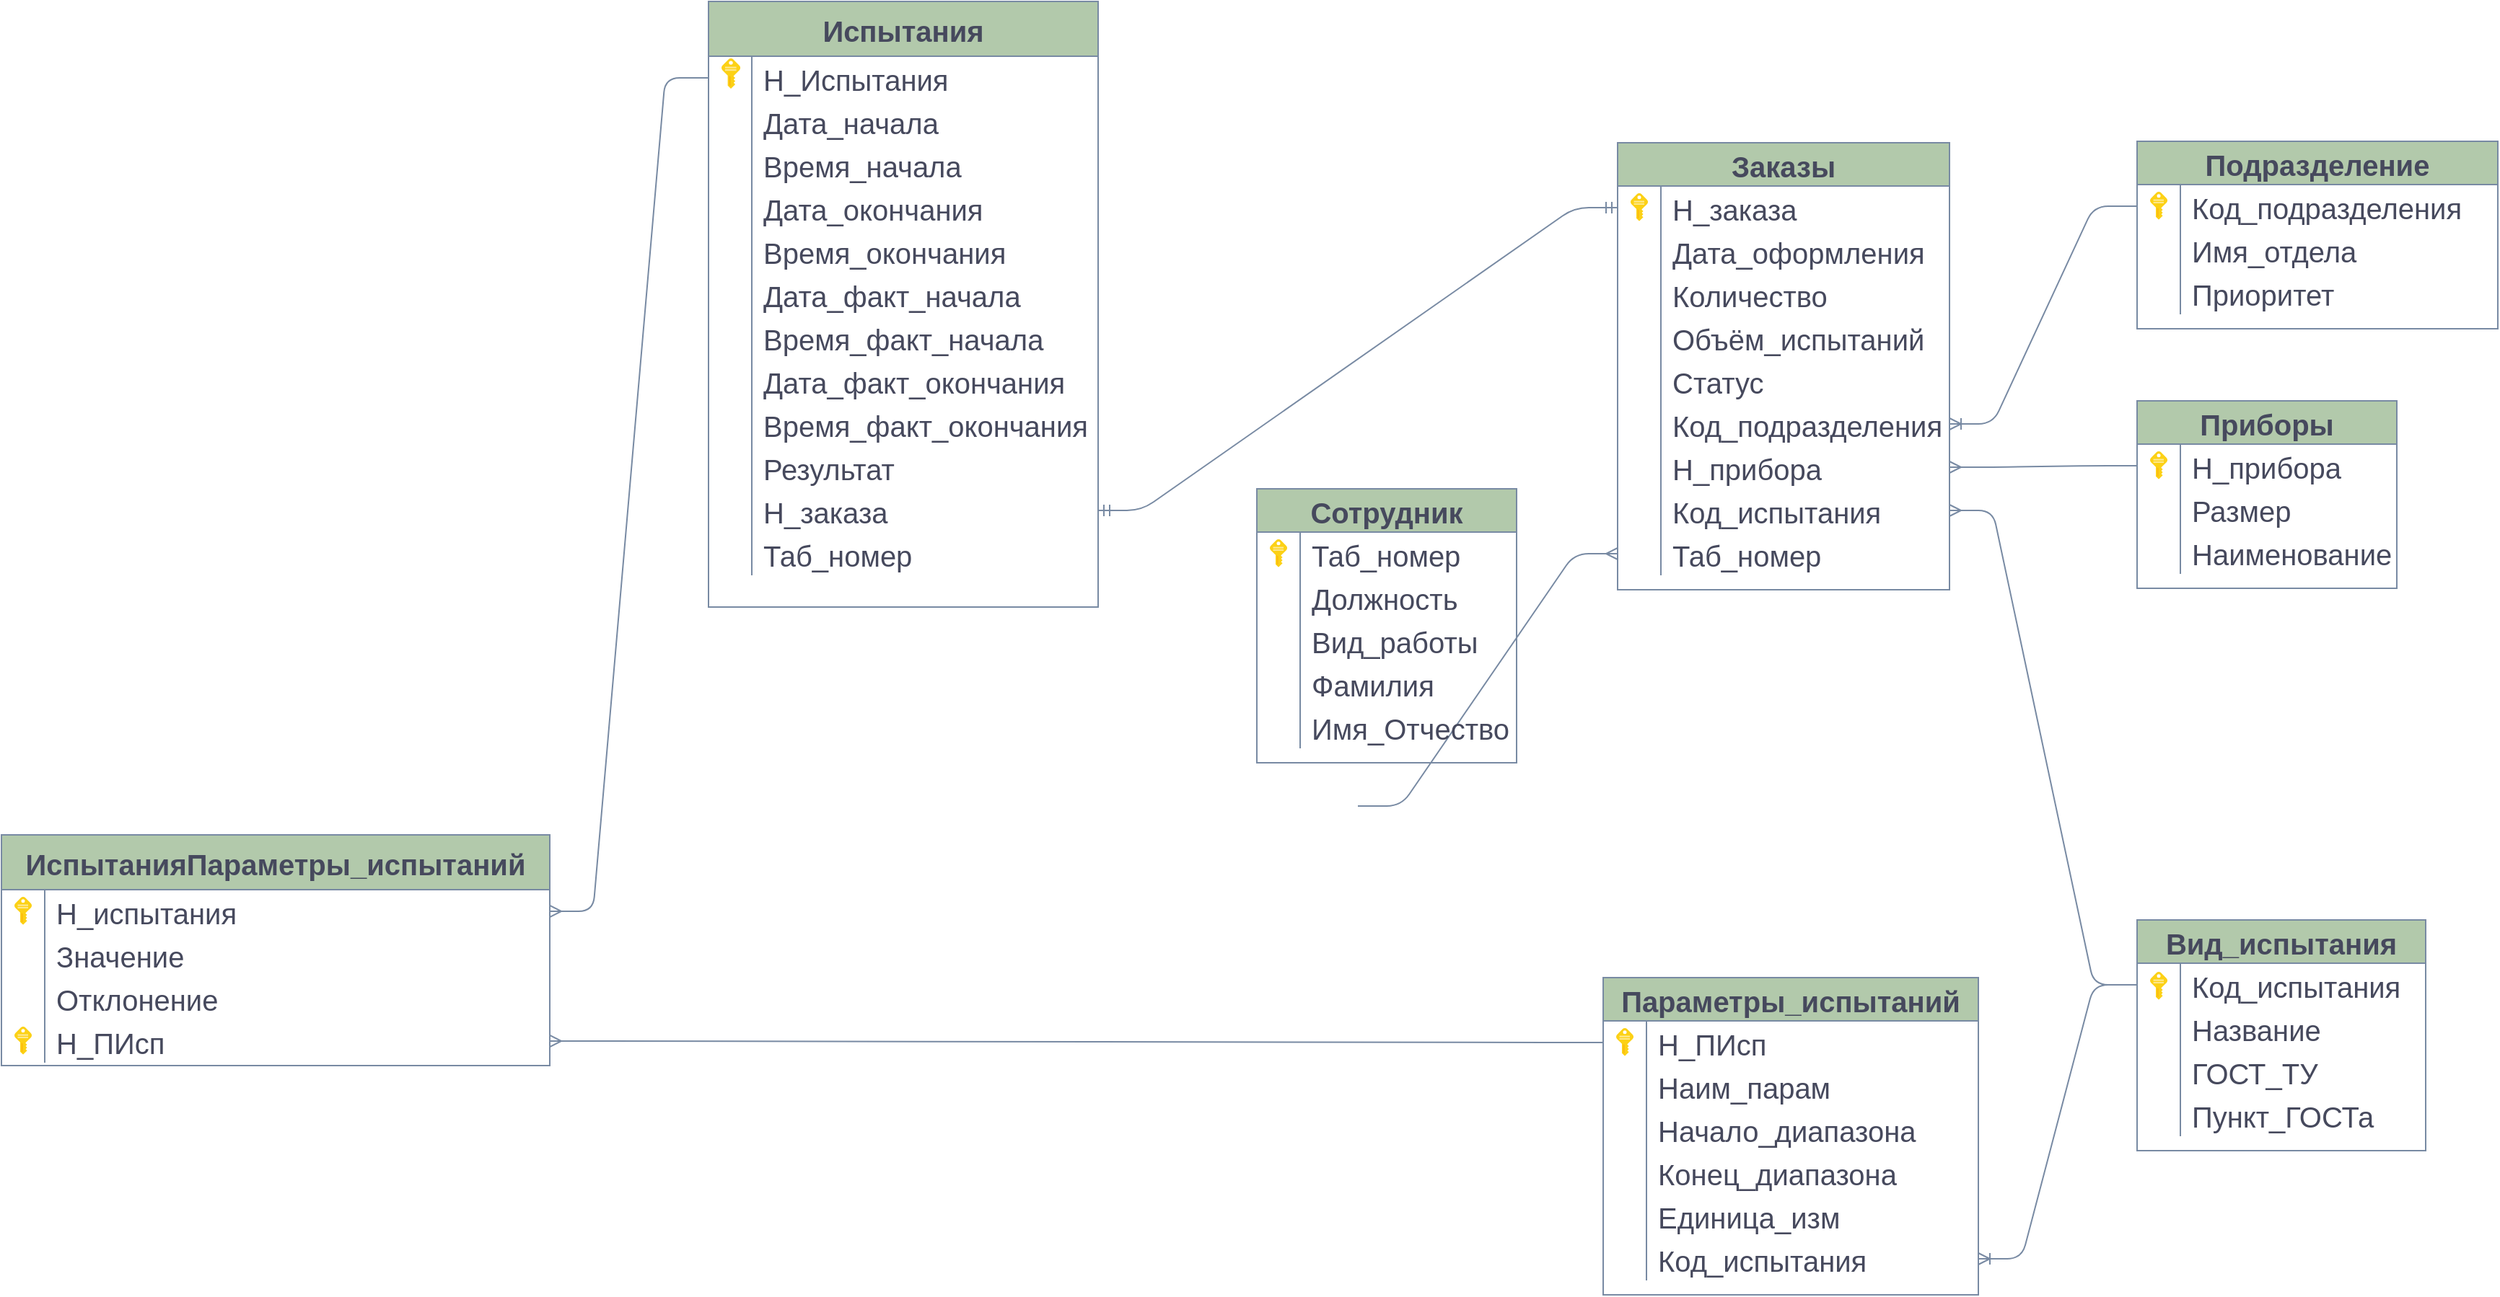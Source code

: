 <mxfile version="14.7.6" type="github">
  <diagram id="R2lEEEUBdFMjLlhIrx00" name="Page-1">
    <mxGraphModel dx="2031" dy="1136" grid="1" gridSize="10" guides="1" tooltips="1" connect="1" arrows="1" fold="1" page="1" pageScale="1" pageWidth="1169" pageHeight="827" background="none" math="0" shadow="0" extFonts="Permanent Marker^https://fonts.googleapis.com/css?family=Permanent+Marker">
      <root>
        <mxCell id="0" />
        <mxCell id="1" parent="0" />
        <mxCell id="B_Nbn60OU3g_sRwmFbjV-38" value="ИспытанияПараметры_испытаний" style="shape=table;startSize=38;container=1;collapsible=1;childLayout=tableLayout;fixedRows=1;rowLines=0;fontStyle=1;align=center;resizeLast=1;rounded=0;fontSize=20;autosize=1;fillColor=#B2C9AB;strokeColor=#788AA3;fontColor=#46495D;" vertex="1" parent="1">
          <mxGeometry x="350" y="981" width="380" height="160" as="geometry" />
        </mxCell>
        <mxCell id="B_Nbn60OU3g_sRwmFbjV-478" style="shape=partialRectangle;collapsible=0;dropTarget=0;pointerEvents=0;fillColor=none;top=0;left=0;bottom=0;right=0;points=[[0,0.5],[1,0.5]];portConstraint=eastwest;strokeColor=#788AA3;fontColor=#46495D;" vertex="1" parent="B_Nbn60OU3g_sRwmFbjV-38">
          <mxGeometry y="38" width="380" height="30" as="geometry" />
        </mxCell>
        <mxCell id="B_Nbn60OU3g_sRwmFbjV-479" style="shape=partialRectangle;connectable=0;fillColor=none;top=0;left=0;bottom=0;right=0;editable=1;overflow=hidden;strokeColor=#788AA3;fontColor=#46495D;" vertex="1" parent="B_Nbn60OU3g_sRwmFbjV-478">
          <mxGeometry width="30" height="30" as="geometry" />
        </mxCell>
        <mxCell id="B_Nbn60OU3g_sRwmFbjV-480" value="Н_испытания" style="shape=partialRectangle;connectable=0;fillColor=none;top=0;left=0;bottom=0;right=0;align=left;spacingLeft=6;overflow=hidden;fontSize=20;strokeColor=#788AA3;fontColor=#46495D;" vertex="1" parent="B_Nbn60OU3g_sRwmFbjV-478">
          <mxGeometry x="30" width="350" height="30" as="geometry" />
        </mxCell>
        <mxCell id="B_Nbn60OU3g_sRwmFbjV-417" style="shape=partialRectangle;collapsible=0;dropTarget=0;pointerEvents=0;fillColor=none;top=0;left=0;bottom=0;right=0;points=[[0,0.5],[1,0.5]];portConstraint=eastwest;strokeColor=#788AA3;fontColor=#46495D;" vertex="1" parent="B_Nbn60OU3g_sRwmFbjV-38">
          <mxGeometry y="68" width="380" height="30" as="geometry" />
        </mxCell>
        <mxCell id="B_Nbn60OU3g_sRwmFbjV-418" style="shape=partialRectangle;connectable=0;fillColor=none;top=0;left=0;bottom=0;right=0;editable=1;overflow=hidden;strokeColor=#788AA3;fontColor=#46495D;" vertex="1" parent="B_Nbn60OU3g_sRwmFbjV-417">
          <mxGeometry width="30" height="30" as="geometry" />
        </mxCell>
        <mxCell id="B_Nbn60OU3g_sRwmFbjV-419" value="Значение" style="shape=partialRectangle;connectable=0;fillColor=none;top=0;left=0;bottom=0;right=0;align=left;spacingLeft=6;overflow=hidden;fontSize=20;strokeColor=#788AA3;fontColor=#46495D;" vertex="1" parent="B_Nbn60OU3g_sRwmFbjV-417">
          <mxGeometry x="30" width="350" height="30" as="geometry" />
        </mxCell>
        <mxCell id="B_Nbn60OU3g_sRwmFbjV-45" value="" style="shape=partialRectangle;collapsible=0;dropTarget=0;pointerEvents=0;fillColor=none;top=0;left=0;bottom=0;right=0;points=[[0,0.5],[1,0.5]];portConstraint=eastwest;strokeColor=#788AA3;fontColor=#46495D;" vertex="1" parent="B_Nbn60OU3g_sRwmFbjV-38">
          <mxGeometry y="98" width="380" height="30" as="geometry" />
        </mxCell>
        <mxCell id="B_Nbn60OU3g_sRwmFbjV-46" value="" style="shape=partialRectangle;connectable=0;fillColor=none;top=0;left=0;bottom=0;right=0;editable=1;overflow=hidden;strokeColor=#788AA3;fontColor=#46495D;" vertex="1" parent="B_Nbn60OU3g_sRwmFbjV-45">
          <mxGeometry width="30" height="30" as="geometry" />
        </mxCell>
        <mxCell id="B_Nbn60OU3g_sRwmFbjV-47" value="Отклонение" style="shape=partialRectangle;connectable=0;fillColor=none;top=0;left=0;bottom=0;right=0;align=left;spacingLeft=6;overflow=hidden;fontSize=20;strokeColor=#788AA3;fontColor=#46495D;" vertex="1" parent="B_Nbn60OU3g_sRwmFbjV-45">
          <mxGeometry x="30" width="350" height="30" as="geometry" />
        </mxCell>
        <mxCell id="B_Nbn60OU3g_sRwmFbjV-48" value="" style="shape=partialRectangle;collapsible=0;dropTarget=0;pointerEvents=0;fillColor=none;top=0;left=0;bottom=0;right=0;points=[[0,0.5],[1,0.5]];portConstraint=eastwest;strokeColor=#788AA3;fontColor=#46495D;" vertex="1" parent="B_Nbn60OU3g_sRwmFbjV-38">
          <mxGeometry y="128" width="380" height="30" as="geometry" />
        </mxCell>
        <mxCell id="B_Nbn60OU3g_sRwmFbjV-49" value="" style="shape=partialRectangle;connectable=0;fillColor=none;top=0;left=0;bottom=0;right=0;editable=1;overflow=hidden;strokeColor=#788AA3;fontColor=#46495D;" vertex="1" parent="B_Nbn60OU3g_sRwmFbjV-48">
          <mxGeometry width="30" height="30" as="geometry" />
        </mxCell>
        <mxCell id="B_Nbn60OU3g_sRwmFbjV-50" value="Н_ПИсп" style="shape=partialRectangle;connectable=0;fillColor=none;top=0;left=0;bottom=0;right=0;align=left;spacingLeft=6;overflow=hidden;fontSize=20;strokeColor=#788AA3;fontColor=#46495D;" vertex="1" parent="B_Nbn60OU3g_sRwmFbjV-48">
          <mxGeometry x="30" width="350" height="30" as="geometry" />
        </mxCell>
        <mxCell id="B_Nbn60OU3g_sRwmFbjV-147" value="" style="edgeStyle=entityRelationEdgeStyle;fontSize=12;html=1;endArrow=ERoneToMany;strokeColor=#788AA3;fontColor=#46495D;" edge="1" parent="1" source="B_Nbn60OU3g_sRwmFbjV-460" target="B_Nbn60OU3g_sRwmFbjV-83">
          <mxGeometry width="100" height="100" relative="1" as="geometry">
            <mxPoint x="1570" y="971" as="sourcePoint" />
            <mxPoint x="1670" y="871" as="targetPoint" />
          </mxGeometry>
        </mxCell>
        <mxCell id="B_Nbn60OU3g_sRwmFbjV-148" value="" style="edgeStyle=entityRelationEdgeStyle;fontSize=12;html=1;endArrow=ERmany;strokeColor=#788AA3;fontColor=#46495D;" edge="1" parent="1" source="B_Nbn60OU3g_sRwmFbjV-463" target="B_Nbn60OU3g_sRwmFbjV-86">
          <mxGeometry width="100" height="100" relative="1" as="geometry">
            <mxPoint x="1520" y="991" as="sourcePoint" />
            <mxPoint x="1620" y="891" as="targetPoint" />
          </mxGeometry>
        </mxCell>
        <mxCell id="B_Nbn60OU3g_sRwmFbjV-149" value="" style="edgeStyle=entityRelationEdgeStyle;fontSize=12;html=1;endArrow=ERmany;entryX=0;entryY=0.5;entryDx=0;entryDy=0;strokeColor=#788AA3;fontColor=#46495D;" edge="1" parent="1" source="B_Nbn60OU3g_sRwmFbjV-52" target="B_Nbn60OU3g_sRwmFbjV-92">
          <mxGeometry width="100" height="100" relative="1" as="geometry">
            <mxPoint x="1290" y="961" as="sourcePoint" />
            <mxPoint x="1390" y="861" as="targetPoint" />
          </mxGeometry>
        </mxCell>
        <mxCell id="B_Nbn60OU3g_sRwmFbjV-150" value="" style="edgeStyle=entityRelationEdgeStyle;fontSize=12;html=1;endArrow=ERmany;strokeColor=#788AA3;fontColor=#46495D;" edge="1" parent="1" source="B_Nbn60OU3g_sRwmFbjV-472" target="B_Nbn60OU3g_sRwmFbjV-89">
          <mxGeometry width="100" height="100" relative="1" as="geometry">
            <mxPoint x="1690" y="941" as="sourcePoint" />
            <mxPoint x="1790" y="841" as="targetPoint" />
          </mxGeometry>
        </mxCell>
        <mxCell id="B_Nbn60OU3g_sRwmFbjV-151" value="" style="edgeStyle=entityRelationEdgeStyle;fontSize=12;html=1;endArrow=ERoneToMany;entryX=1;entryY=0.5;entryDx=0;entryDy=0;strokeColor=#788AA3;fontColor=#46495D;" edge="1" parent="1" source="B_Nbn60OU3g_sRwmFbjV-472" target="B_Nbn60OU3g_sRwmFbjV-121">
          <mxGeometry width="100" height="100" relative="1" as="geometry">
            <mxPoint x="1470" y="1151" as="sourcePoint" />
            <mxPoint x="1570" y="1051" as="targetPoint" />
          </mxGeometry>
        </mxCell>
        <mxCell id="B_Nbn60OU3g_sRwmFbjV-153" value="" style="edgeStyle=entityRelationEdgeStyle;fontSize=12;html=1;endArrow=ERmandOne;startArrow=ERmandOne;exitX=1;exitY=0.5;exitDx=0;exitDy=0;strokeColor=#788AA3;fontColor=#46495D;" edge="1" parent="1" source="B_Nbn60OU3g_sRwmFbjV-32" target="B_Nbn60OU3g_sRwmFbjV-457">
          <mxGeometry width="100" height="100" relative="1" as="geometry">
            <mxPoint x="1040" y="671" as="sourcePoint" />
            <mxPoint x="1140" y="571" as="targetPoint" />
          </mxGeometry>
        </mxCell>
        <mxCell id="B_Nbn60OU3g_sRwmFbjV-154" value="" style="edgeStyle=entityRelationEdgeStyle;fontSize=12;html=1;endArrow=ERmany;strokeColor=#788AA3;fontColor=#46495D;startArrow=none;" edge="1" parent="1" source="B_Nbn60OU3g_sRwmFbjV-454" target="B_Nbn60OU3g_sRwmFbjV-478">
          <mxGeometry width="100" height="100" relative="1" as="geometry">
            <mxPoint x="810" y="430" as="sourcePoint" />
            <mxPoint x="640" y="981" as="targetPoint" />
          </mxGeometry>
        </mxCell>
        <mxCell id="B_Nbn60OU3g_sRwmFbjV-424" value="" style="edgeStyle=entityRelationEdgeStyle;fontSize=12;html=1;endArrow=ERmany;strokeColor=#788AA3;fontColor=#46495D;startArrow=none;" edge="1" parent="1" source="B_Nbn60OU3g_sRwmFbjV-466" target="B_Nbn60OU3g_sRwmFbjV-48">
          <mxGeometry width="100" height="100" relative="1" as="geometry">
            <mxPoint x="920" y="770" as="sourcePoint" />
            <mxPoint x="840" y="1348" as="targetPoint" />
          </mxGeometry>
        </mxCell>
        <mxCell id="B_Nbn60OU3g_sRwmFbjV-433" value="" style="aspect=fixed;html=1;points=[];align=center;image;fontSize=12;image=img/lib/mscae/Key.svg;rotation=0;fillColor=#B2C9AB;strokeColor=#788AA3;fontColor=#46495D;" vertex="1" parent="1">
          <mxGeometry x="359" y="1114" width="12.02" height="19.39" as="geometry" />
        </mxCell>
        <mxCell id="B_Nbn60OU3g_sRwmFbjV-434" value="" style="aspect=fixed;html=1;points=[];align=center;image;fontSize=12;image=img/lib/mscae/Key.svg;rotation=0;fillColor=#B2C9AB;strokeColor=#788AA3;fontColor=#46495D;" vertex="1" parent="1">
          <mxGeometry x="359" y="1024" width="12.02" height="19.39" as="geometry" />
        </mxCell>
        <mxCell id="B_Nbn60OU3g_sRwmFbjV-1" value="Испытания" style="shape=table;startSize=38;container=1;collapsible=1;childLayout=tableLayout;fixedRows=1;rowLines=0;fontStyle=1;align=center;resizeLast=1;fontSize=20;autosize=1;fillColor=#B2C9AB;strokeColor=#788AA3;fontColor=#46495D;" vertex="1" parent="1">
          <mxGeometry x="840" y="403" width="270" height="420" as="geometry" />
        </mxCell>
        <mxCell id="B_Nbn60OU3g_sRwmFbjV-454" style="shape=partialRectangle;collapsible=0;dropTarget=0;pointerEvents=0;fillColor=none;top=0;left=0;bottom=0;right=0;points=[[0,0.5],[1,0.5]];portConstraint=eastwest;strokeColor=#788AA3;fontColor=#46495D;" vertex="1" parent="B_Nbn60OU3g_sRwmFbjV-1">
          <mxGeometry y="38" width="270" height="30" as="geometry" />
        </mxCell>
        <mxCell id="B_Nbn60OU3g_sRwmFbjV-455" style="shape=partialRectangle;connectable=0;fillColor=none;top=0;left=0;bottom=0;right=0;editable=1;overflow=hidden;strokeColor=#788AA3;fontColor=#46495D;" vertex="1" parent="B_Nbn60OU3g_sRwmFbjV-454">
          <mxGeometry width="30" height="30" as="geometry" />
        </mxCell>
        <mxCell id="B_Nbn60OU3g_sRwmFbjV-456" value="Н_Испытания" style="shape=partialRectangle;connectable=0;fillColor=none;top=0;left=0;bottom=0;right=0;align=left;spacingLeft=6;overflow=hidden;fontSize=20;strokeColor=#788AA3;fontColor=#46495D;" vertex="1" parent="B_Nbn60OU3g_sRwmFbjV-454">
          <mxGeometry x="30" width="240" height="30" as="geometry" />
        </mxCell>
        <mxCell id="B_Nbn60OU3g_sRwmFbjV-5" value="" style="shape=partialRectangle;collapsible=0;dropTarget=0;pointerEvents=0;fillColor=none;top=0;left=0;bottom=0;right=0;points=[[0,0.5],[1,0.5]];portConstraint=eastwest;strokeColor=#788AA3;fontColor=#46495D;" vertex="1" parent="B_Nbn60OU3g_sRwmFbjV-1">
          <mxGeometry y="68" width="270" height="30" as="geometry" />
        </mxCell>
        <mxCell id="B_Nbn60OU3g_sRwmFbjV-6" value="" style="shape=partialRectangle;connectable=0;fillColor=none;top=0;left=0;bottom=0;right=0;editable=1;overflow=hidden;strokeColor=#788AA3;fontColor=#46495D;" vertex="1" parent="B_Nbn60OU3g_sRwmFbjV-5">
          <mxGeometry width="30" height="30" as="geometry" />
        </mxCell>
        <mxCell id="B_Nbn60OU3g_sRwmFbjV-7" value="Дата_начала" style="shape=partialRectangle;connectable=0;fillColor=none;top=0;left=0;bottom=0;right=0;align=left;spacingLeft=6;overflow=hidden;fontSize=20;strokeColor=#788AA3;fontColor=#46495D;" vertex="1" parent="B_Nbn60OU3g_sRwmFbjV-5">
          <mxGeometry x="30" width="240" height="30" as="geometry" />
        </mxCell>
        <mxCell id="B_Nbn60OU3g_sRwmFbjV-8" style="shape=partialRectangle;collapsible=0;dropTarget=0;pointerEvents=0;fillColor=none;top=0;left=0;bottom=0;right=0;points=[[0,0.5],[1,0.5]];portConstraint=eastwest;strokeColor=#788AA3;fontColor=#46495D;" vertex="1" parent="B_Nbn60OU3g_sRwmFbjV-1">
          <mxGeometry y="98" width="270" height="30" as="geometry" />
        </mxCell>
        <mxCell id="B_Nbn60OU3g_sRwmFbjV-9" style="shape=partialRectangle;connectable=0;fillColor=none;top=0;left=0;bottom=0;right=0;editable=1;overflow=hidden;strokeColor=#788AA3;fontColor=#46495D;" vertex="1" parent="B_Nbn60OU3g_sRwmFbjV-8">
          <mxGeometry width="30" height="30" as="geometry" />
        </mxCell>
        <mxCell id="B_Nbn60OU3g_sRwmFbjV-10" value="Время_начала" style="shape=partialRectangle;connectable=0;fillColor=none;top=0;left=0;bottom=0;right=0;align=left;spacingLeft=6;overflow=hidden;fontSize=20;strokeColor=#788AA3;fontColor=#46495D;" vertex="1" parent="B_Nbn60OU3g_sRwmFbjV-8">
          <mxGeometry x="30" width="240" height="30" as="geometry" />
        </mxCell>
        <mxCell id="B_Nbn60OU3g_sRwmFbjV-11" value="" style="shape=partialRectangle;collapsible=0;dropTarget=0;pointerEvents=0;fillColor=none;top=0;left=0;bottom=0;right=0;points=[[0,0.5],[1,0.5]];portConstraint=eastwest;strokeColor=#788AA3;fontColor=#46495D;" vertex="1" parent="B_Nbn60OU3g_sRwmFbjV-1">
          <mxGeometry y="128" width="270" height="30" as="geometry" />
        </mxCell>
        <mxCell id="B_Nbn60OU3g_sRwmFbjV-12" value="" style="shape=partialRectangle;connectable=0;fillColor=none;top=0;left=0;bottom=0;right=0;editable=1;overflow=hidden;strokeColor=#788AA3;fontColor=#46495D;" vertex="1" parent="B_Nbn60OU3g_sRwmFbjV-11">
          <mxGeometry width="30" height="30" as="geometry" />
        </mxCell>
        <mxCell id="B_Nbn60OU3g_sRwmFbjV-13" value="Дата_окончания" style="shape=partialRectangle;connectable=0;fillColor=none;top=0;left=0;bottom=0;right=0;align=left;spacingLeft=6;overflow=hidden;fontSize=20;strokeColor=#788AA3;fontColor=#46495D;" vertex="1" parent="B_Nbn60OU3g_sRwmFbjV-11">
          <mxGeometry x="30" width="240" height="30" as="geometry" />
        </mxCell>
        <mxCell id="B_Nbn60OU3g_sRwmFbjV-14" value="" style="shape=partialRectangle;collapsible=0;dropTarget=0;pointerEvents=0;fillColor=none;top=0;left=0;bottom=0;right=0;points=[[0,0.5],[1,0.5]];portConstraint=eastwest;strokeColor=#788AA3;fontColor=#46495D;" vertex="1" parent="B_Nbn60OU3g_sRwmFbjV-1">
          <mxGeometry y="158" width="270" height="30" as="geometry" />
        </mxCell>
        <mxCell id="B_Nbn60OU3g_sRwmFbjV-15" value="" style="shape=partialRectangle;connectable=0;fillColor=none;top=0;left=0;bottom=0;right=0;editable=1;overflow=hidden;strokeColor=#788AA3;fontColor=#46495D;" vertex="1" parent="B_Nbn60OU3g_sRwmFbjV-14">
          <mxGeometry width="30" height="30" as="geometry" />
        </mxCell>
        <mxCell id="B_Nbn60OU3g_sRwmFbjV-16" value="Время_окончания" style="shape=partialRectangle;connectable=0;fillColor=none;top=0;left=0;bottom=0;right=0;align=left;spacingLeft=6;overflow=hidden;fontSize=20;strokeColor=#788AA3;fontColor=#46495D;" vertex="1" parent="B_Nbn60OU3g_sRwmFbjV-14">
          <mxGeometry x="30" width="240" height="30" as="geometry" />
        </mxCell>
        <mxCell id="B_Nbn60OU3g_sRwmFbjV-17" style="shape=partialRectangle;collapsible=0;dropTarget=0;pointerEvents=0;fillColor=none;top=0;left=0;bottom=0;right=0;points=[[0,0.5],[1,0.5]];portConstraint=eastwest;strokeColor=#788AA3;fontColor=#46495D;" vertex="1" parent="B_Nbn60OU3g_sRwmFbjV-1">
          <mxGeometry y="188" width="270" height="30" as="geometry" />
        </mxCell>
        <mxCell id="B_Nbn60OU3g_sRwmFbjV-18" style="shape=partialRectangle;connectable=0;fillColor=none;top=0;left=0;bottom=0;right=0;editable=1;overflow=hidden;strokeColor=#788AA3;fontColor=#46495D;" vertex="1" parent="B_Nbn60OU3g_sRwmFbjV-17">
          <mxGeometry width="30" height="30" as="geometry" />
        </mxCell>
        <mxCell id="B_Nbn60OU3g_sRwmFbjV-19" value="Дата_факт_начала" style="shape=partialRectangle;connectable=0;fillColor=none;top=0;left=0;bottom=0;right=0;align=left;spacingLeft=6;overflow=hidden;fontSize=20;strokeColor=#788AA3;fontColor=#46495D;" vertex="1" parent="B_Nbn60OU3g_sRwmFbjV-17">
          <mxGeometry x="30" width="240" height="30" as="geometry" />
        </mxCell>
        <mxCell id="B_Nbn60OU3g_sRwmFbjV-20" style="shape=partialRectangle;collapsible=0;dropTarget=0;pointerEvents=0;fillColor=none;top=0;left=0;bottom=0;right=0;points=[[0,0.5],[1,0.5]];portConstraint=eastwest;strokeColor=#788AA3;fontColor=#46495D;" vertex="1" parent="B_Nbn60OU3g_sRwmFbjV-1">
          <mxGeometry y="218" width="270" height="30" as="geometry" />
        </mxCell>
        <mxCell id="B_Nbn60OU3g_sRwmFbjV-21" style="shape=partialRectangle;connectable=0;fillColor=none;top=0;left=0;bottom=0;right=0;editable=1;overflow=hidden;strokeColor=#788AA3;fontColor=#46495D;" vertex="1" parent="B_Nbn60OU3g_sRwmFbjV-20">
          <mxGeometry width="30" height="30" as="geometry" />
        </mxCell>
        <mxCell id="B_Nbn60OU3g_sRwmFbjV-22" value="Время_факт_начала" style="shape=partialRectangle;connectable=0;fillColor=none;top=0;left=0;bottom=0;right=0;align=left;spacingLeft=6;overflow=hidden;fontSize=20;strokeColor=#788AA3;fontColor=#46495D;" vertex="1" parent="B_Nbn60OU3g_sRwmFbjV-20">
          <mxGeometry x="30" width="240" height="30" as="geometry" />
        </mxCell>
        <mxCell id="B_Nbn60OU3g_sRwmFbjV-23" style="shape=partialRectangle;collapsible=0;dropTarget=0;pointerEvents=0;fillColor=none;top=0;left=0;bottom=0;right=0;points=[[0,0.5],[1,0.5]];portConstraint=eastwest;strokeColor=#788AA3;fontColor=#46495D;" vertex="1" parent="B_Nbn60OU3g_sRwmFbjV-1">
          <mxGeometry y="248" width="270" height="30" as="geometry" />
        </mxCell>
        <mxCell id="B_Nbn60OU3g_sRwmFbjV-24" style="shape=partialRectangle;connectable=0;fillColor=none;top=0;left=0;bottom=0;right=0;editable=1;overflow=hidden;strokeColor=#788AA3;fontColor=#46495D;" vertex="1" parent="B_Nbn60OU3g_sRwmFbjV-23">
          <mxGeometry width="30" height="30" as="geometry" />
        </mxCell>
        <mxCell id="B_Nbn60OU3g_sRwmFbjV-25" value="Дата_факт_окончания" style="shape=partialRectangle;connectable=0;fillColor=none;top=0;left=0;bottom=0;right=0;align=left;spacingLeft=6;overflow=hidden;fontSize=20;strokeColor=#788AA3;fontColor=#46495D;" vertex="1" parent="B_Nbn60OU3g_sRwmFbjV-23">
          <mxGeometry x="30" width="240" height="30" as="geometry" />
        </mxCell>
        <mxCell id="B_Nbn60OU3g_sRwmFbjV-26" style="shape=partialRectangle;collapsible=0;dropTarget=0;pointerEvents=0;fillColor=none;top=0;left=0;bottom=0;right=0;points=[[0,0.5],[1,0.5]];portConstraint=eastwest;strokeColor=#788AA3;fontColor=#46495D;" vertex="1" parent="B_Nbn60OU3g_sRwmFbjV-1">
          <mxGeometry y="278" width="270" height="30" as="geometry" />
        </mxCell>
        <mxCell id="B_Nbn60OU3g_sRwmFbjV-27" style="shape=partialRectangle;connectable=0;fillColor=none;top=0;left=0;bottom=0;right=0;editable=1;overflow=hidden;strokeColor=#788AA3;fontColor=#46495D;" vertex="1" parent="B_Nbn60OU3g_sRwmFbjV-26">
          <mxGeometry width="30" height="30" as="geometry" />
        </mxCell>
        <mxCell id="B_Nbn60OU3g_sRwmFbjV-28" value="Время_факт_окончания" style="shape=partialRectangle;connectable=0;fillColor=none;top=0;left=0;bottom=0;right=0;align=left;spacingLeft=6;overflow=hidden;fontSize=20;strokeColor=#788AA3;fontColor=#46495D;" vertex="1" parent="B_Nbn60OU3g_sRwmFbjV-26">
          <mxGeometry x="30" width="240" height="30" as="geometry" />
        </mxCell>
        <mxCell id="B_Nbn60OU3g_sRwmFbjV-29" style="shape=partialRectangle;collapsible=0;dropTarget=0;pointerEvents=0;fillColor=none;top=0;left=0;bottom=0;right=0;points=[[0,0.5],[1,0.5]];portConstraint=eastwest;strokeColor=#788AA3;fontColor=#46495D;" vertex="1" parent="B_Nbn60OU3g_sRwmFbjV-1">
          <mxGeometry y="308" width="270" height="30" as="geometry" />
        </mxCell>
        <mxCell id="B_Nbn60OU3g_sRwmFbjV-30" style="shape=partialRectangle;connectable=0;fillColor=none;top=0;left=0;bottom=0;right=0;editable=1;overflow=hidden;strokeColor=#788AA3;fontColor=#46495D;" vertex="1" parent="B_Nbn60OU3g_sRwmFbjV-29">
          <mxGeometry width="30" height="30" as="geometry" />
        </mxCell>
        <mxCell id="B_Nbn60OU3g_sRwmFbjV-31" value="Результат" style="shape=partialRectangle;connectable=0;fillColor=none;top=0;left=0;bottom=0;right=0;align=left;spacingLeft=6;overflow=hidden;fontSize=20;strokeColor=#788AA3;fontColor=#46495D;" vertex="1" parent="B_Nbn60OU3g_sRwmFbjV-29">
          <mxGeometry x="30" width="240" height="30" as="geometry" />
        </mxCell>
        <mxCell id="B_Nbn60OU3g_sRwmFbjV-32" style="shape=partialRectangle;collapsible=0;dropTarget=0;pointerEvents=0;fillColor=none;top=0;left=0;bottom=0;right=0;points=[[0,0.5],[1,0.5]];portConstraint=eastwest;strokeColor=#788AA3;fontColor=#46495D;" vertex="1" parent="B_Nbn60OU3g_sRwmFbjV-1">
          <mxGeometry y="338" width="270" height="30" as="geometry" />
        </mxCell>
        <mxCell id="B_Nbn60OU3g_sRwmFbjV-33" value="" style="shape=partialRectangle;connectable=0;fillColor=none;top=0;left=0;bottom=0;right=0;editable=1;overflow=hidden;fontSize=20;strokeColor=#788AA3;fontColor=#46495D;" vertex="1" parent="B_Nbn60OU3g_sRwmFbjV-32">
          <mxGeometry width="30" height="30" as="geometry" />
        </mxCell>
        <mxCell id="B_Nbn60OU3g_sRwmFbjV-34" value="Н_заказа" style="shape=partialRectangle;connectable=0;fillColor=none;top=0;left=0;bottom=0;right=0;align=left;spacingLeft=6;overflow=hidden;fontSize=20;strokeColor=#788AA3;fontColor=#46495D;" vertex="1" parent="B_Nbn60OU3g_sRwmFbjV-32">
          <mxGeometry x="30" width="240" height="30" as="geometry" />
        </mxCell>
        <mxCell id="B_Nbn60OU3g_sRwmFbjV-35" style="shape=partialRectangle;collapsible=0;dropTarget=0;pointerEvents=0;fillColor=none;top=0;left=0;bottom=0;right=0;points=[[0,0.5],[1,0.5]];portConstraint=eastwest;strokeColor=#788AA3;fontColor=#46495D;" vertex="1" parent="B_Nbn60OU3g_sRwmFbjV-1">
          <mxGeometry y="368" width="270" height="30" as="geometry" />
        </mxCell>
        <mxCell id="B_Nbn60OU3g_sRwmFbjV-36" value="" style="shape=partialRectangle;connectable=0;fillColor=none;top=0;left=0;bottom=0;right=0;editable=1;overflow=hidden;fontSize=20;strokeColor=#788AA3;fontColor=#46495D;" vertex="1" parent="B_Nbn60OU3g_sRwmFbjV-35">
          <mxGeometry width="30" height="30" as="geometry" />
        </mxCell>
        <mxCell id="B_Nbn60OU3g_sRwmFbjV-37" value="Таб_номер" style="shape=partialRectangle;connectable=0;fillColor=none;top=0;left=0;bottom=0;right=0;align=left;spacingLeft=6;overflow=hidden;fontSize=20;strokeColor=#788AA3;fontColor=#46495D;" vertex="1" parent="B_Nbn60OU3g_sRwmFbjV-35">
          <mxGeometry x="30" width="240" height="30" as="geometry" />
        </mxCell>
        <mxCell id="B_Nbn60OU3g_sRwmFbjV-429" value="" style="aspect=fixed;html=1;points=[];align=center;image;fontSize=12;image=img/lib/mscae/Key.svg;rotation=0;fillColor=#B2C9AB;strokeColor=#788AA3;fontColor=#46495D;" vertex="1" parent="1">
          <mxGeometry x="849" y="442.5" width="13.02" height="21" as="geometry" />
        </mxCell>
        <mxCell id="B_Nbn60OU3g_sRwmFbjV-105" value="Параметры_испытаний" style="shape=table;startSize=30;container=1;collapsible=1;childLayout=tableLayout;fixedRows=1;rowLines=0;fontStyle=1;align=center;resizeLast=1;rounded=0;fontSize=20;fillColor=#B2C9AB;strokeColor=#788AA3;fontColor=#46495D;autosize=1;" vertex="1" parent="1">
          <mxGeometry x="1460" y="1080" width="260" height="220" as="geometry">
            <mxRectangle x="827" y="720" width="270" height="30" as="alternateBounds" />
          </mxGeometry>
        </mxCell>
        <mxCell id="B_Nbn60OU3g_sRwmFbjV-466" style="shape=partialRectangle;collapsible=0;dropTarget=0;pointerEvents=0;fillColor=none;top=0;left=0;bottom=0;right=0;points=[[0,0.5],[1,0.5]];portConstraint=eastwest;strokeColor=#788AA3;fontColor=#46495D;" vertex="1" parent="B_Nbn60OU3g_sRwmFbjV-105">
          <mxGeometry y="30" width="260" height="30" as="geometry" />
        </mxCell>
        <mxCell id="B_Nbn60OU3g_sRwmFbjV-467" style="shape=partialRectangle;connectable=0;fillColor=none;top=0;left=0;bottom=0;right=0;editable=1;overflow=hidden;strokeColor=#788AA3;fontColor=#46495D;" vertex="1" parent="B_Nbn60OU3g_sRwmFbjV-466">
          <mxGeometry width="30" height="30" as="geometry" />
        </mxCell>
        <mxCell id="B_Nbn60OU3g_sRwmFbjV-468" value="Н_ПИсп" style="shape=partialRectangle;connectable=0;fillColor=none;top=0;left=0;bottom=0;right=0;align=left;spacingLeft=6;overflow=hidden;fontSize=20;strokeColor=#788AA3;fontColor=#46495D;" vertex="1" parent="B_Nbn60OU3g_sRwmFbjV-466">
          <mxGeometry x="30" width="230" height="30" as="geometry" />
        </mxCell>
        <mxCell id="B_Nbn60OU3g_sRwmFbjV-109" value="" style="shape=partialRectangle;collapsible=0;dropTarget=0;pointerEvents=0;fillColor=none;top=0;left=0;bottom=0;right=0;points=[[0,0.5],[1,0.5]];portConstraint=eastwest;strokeColor=#788AA3;fontColor=#46495D;" vertex="1" parent="B_Nbn60OU3g_sRwmFbjV-105">
          <mxGeometry y="60" width="260" height="30" as="geometry" />
        </mxCell>
        <mxCell id="B_Nbn60OU3g_sRwmFbjV-110" value="" style="shape=partialRectangle;connectable=0;fillColor=none;top=0;left=0;bottom=0;right=0;editable=1;overflow=hidden;strokeColor=#788AA3;fontColor=#46495D;" vertex="1" parent="B_Nbn60OU3g_sRwmFbjV-109">
          <mxGeometry width="30" height="30" as="geometry" />
        </mxCell>
        <mxCell id="B_Nbn60OU3g_sRwmFbjV-111" value="Наим_парам" style="shape=partialRectangle;connectable=0;fillColor=none;top=0;left=0;bottom=0;right=0;align=left;spacingLeft=6;overflow=hidden;fontSize=20;strokeColor=#788AA3;fontColor=#46495D;" vertex="1" parent="B_Nbn60OU3g_sRwmFbjV-109">
          <mxGeometry x="30" width="230" height="30" as="geometry" />
        </mxCell>
        <mxCell id="B_Nbn60OU3g_sRwmFbjV-112" value="" style="shape=partialRectangle;collapsible=0;dropTarget=0;pointerEvents=0;fillColor=none;top=0;left=0;bottom=0;right=0;points=[[0,0.5],[1,0.5]];portConstraint=eastwest;strokeColor=#788AA3;fontColor=#46495D;" vertex="1" parent="B_Nbn60OU3g_sRwmFbjV-105">
          <mxGeometry y="90" width="260" height="30" as="geometry" />
        </mxCell>
        <mxCell id="B_Nbn60OU3g_sRwmFbjV-113" value="" style="shape=partialRectangle;connectable=0;fillColor=none;top=0;left=0;bottom=0;right=0;editable=1;overflow=hidden;strokeColor=#788AA3;fontColor=#46495D;" vertex="1" parent="B_Nbn60OU3g_sRwmFbjV-112">
          <mxGeometry width="30" height="30" as="geometry" />
        </mxCell>
        <mxCell id="B_Nbn60OU3g_sRwmFbjV-114" value="Начало_диапазона" style="shape=partialRectangle;connectable=0;fillColor=none;top=0;left=0;bottom=0;right=0;align=left;spacingLeft=6;overflow=hidden;fontSize=20;strokeColor=#788AA3;fontColor=#46495D;" vertex="1" parent="B_Nbn60OU3g_sRwmFbjV-112">
          <mxGeometry x="30" width="230" height="30" as="geometry" />
        </mxCell>
        <mxCell id="B_Nbn60OU3g_sRwmFbjV-115" style="shape=partialRectangle;collapsible=0;dropTarget=0;pointerEvents=0;fillColor=none;top=0;left=0;bottom=0;right=0;points=[[0,0.5],[1,0.5]];portConstraint=eastwest;strokeColor=#788AA3;fontColor=#46495D;" vertex="1" parent="B_Nbn60OU3g_sRwmFbjV-105">
          <mxGeometry y="120" width="260" height="30" as="geometry" />
        </mxCell>
        <mxCell id="B_Nbn60OU3g_sRwmFbjV-116" style="shape=partialRectangle;connectable=0;fillColor=none;top=0;left=0;bottom=0;right=0;editable=1;overflow=hidden;strokeColor=#788AA3;fontColor=#46495D;" vertex="1" parent="B_Nbn60OU3g_sRwmFbjV-115">
          <mxGeometry width="30" height="30" as="geometry" />
        </mxCell>
        <mxCell id="B_Nbn60OU3g_sRwmFbjV-117" value="Конец_диапазона" style="shape=partialRectangle;connectable=0;fillColor=none;top=0;left=0;bottom=0;right=0;align=left;spacingLeft=6;overflow=hidden;fontSize=20;strokeColor=#788AA3;fontColor=#46495D;" vertex="1" parent="B_Nbn60OU3g_sRwmFbjV-115">
          <mxGeometry x="30" width="230" height="30" as="geometry" />
        </mxCell>
        <mxCell id="B_Nbn60OU3g_sRwmFbjV-118" style="shape=partialRectangle;collapsible=0;dropTarget=0;pointerEvents=0;fillColor=none;top=0;left=0;bottom=0;right=0;points=[[0,0.5],[1,0.5]];portConstraint=eastwest;strokeColor=#788AA3;fontColor=#46495D;" vertex="1" parent="B_Nbn60OU3g_sRwmFbjV-105">
          <mxGeometry y="150" width="260" height="30" as="geometry" />
        </mxCell>
        <mxCell id="B_Nbn60OU3g_sRwmFbjV-119" style="shape=partialRectangle;connectable=0;fillColor=none;top=0;left=0;bottom=0;right=0;editable=1;overflow=hidden;strokeColor=#788AA3;fontColor=#46495D;" vertex="1" parent="B_Nbn60OU3g_sRwmFbjV-118">
          <mxGeometry width="30" height="30" as="geometry" />
        </mxCell>
        <mxCell id="B_Nbn60OU3g_sRwmFbjV-120" value="Единица_изм" style="shape=partialRectangle;connectable=0;fillColor=none;top=0;left=0;bottom=0;right=0;align=left;spacingLeft=6;overflow=hidden;fontSize=20;strokeColor=#788AA3;fontColor=#46495D;" vertex="1" parent="B_Nbn60OU3g_sRwmFbjV-118">
          <mxGeometry x="30" width="230" height="30" as="geometry" />
        </mxCell>
        <mxCell id="B_Nbn60OU3g_sRwmFbjV-121" value="" style="shape=partialRectangle;collapsible=0;dropTarget=0;pointerEvents=0;fillColor=none;top=0;left=0;bottom=0;right=0;points=[[0,0.5],[1,0.5]];portConstraint=eastwest;strokeColor=#788AA3;fontColor=#46495D;" vertex="1" parent="B_Nbn60OU3g_sRwmFbjV-105">
          <mxGeometry y="180" width="260" height="30" as="geometry" />
        </mxCell>
        <mxCell id="B_Nbn60OU3g_sRwmFbjV-122" value="" style="shape=partialRectangle;connectable=0;fillColor=none;top=0;left=0;bottom=0;right=0;editable=1;overflow=hidden;fontSize=20;strokeColor=#788AA3;fontColor=#46495D;" vertex="1" parent="B_Nbn60OU3g_sRwmFbjV-121">
          <mxGeometry width="30" height="30" as="geometry" />
        </mxCell>
        <mxCell id="B_Nbn60OU3g_sRwmFbjV-123" value="Код_испытания" style="shape=partialRectangle;connectable=0;fillColor=none;top=0;left=0;bottom=0;right=0;align=left;spacingLeft=6;overflow=hidden;fontSize=20;strokeColor=#788AA3;fontColor=#46495D;" vertex="1" parent="B_Nbn60OU3g_sRwmFbjV-121">
          <mxGeometry x="30" width="230" height="30" as="geometry" />
        </mxCell>
        <mxCell id="B_Nbn60OU3g_sRwmFbjV-426" value="" style="aspect=fixed;html=1;points=[];align=center;image;fontSize=12;image=img/lib/mscae/Key.svg;rotation=0;fillColor=#B2C9AB;strokeColor=#788AA3;fontColor=#46495D;" vertex="1" parent="1">
          <mxGeometry x="1469" y="1115" width="12.02" height="19.39" as="geometry" />
        </mxCell>
        <mxCell id="B_Nbn60OU3g_sRwmFbjV-134" value="Вид_испытания" style="shape=table;startSize=30;container=1;collapsible=1;childLayout=tableLayout;fixedRows=1;rowLines=0;fontStyle=1;align=center;resizeLast=1;rounded=0;fontSize=20;fillColor=#B2C9AB;strokeColor=#788AA3;fontColor=#46495D;" vertex="1" parent="1">
          <mxGeometry x="1830" y="1040" width="200" height="160" as="geometry">
            <mxRectangle x="827" y="720" width="270" height="30" as="alternateBounds" />
          </mxGeometry>
        </mxCell>
        <mxCell id="B_Nbn60OU3g_sRwmFbjV-472" style="shape=partialRectangle;collapsible=0;dropTarget=0;pointerEvents=0;fillColor=none;top=0;left=0;bottom=0;right=0;points=[[0,0.5],[1,0.5]];portConstraint=eastwest;strokeColor=#788AA3;fontColor=#46495D;" vertex="1" parent="B_Nbn60OU3g_sRwmFbjV-134">
          <mxGeometry y="30" width="200" height="30" as="geometry" />
        </mxCell>
        <mxCell id="B_Nbn60OU3g_sRwmFbjV-473" style="shape=partialRectangle;connectable=0;fillColor=none;top=0;left=0;bottom=0;right=0;editable=1;overflow=hidden;strokeColor=#788AA3;fontColor=#46495D;" vertex="1" parent="B_Nbn60OU3g_sRwmFbjV-472">
          <mxGeometry width="30" height="30" as="geometry" />
        </mxCell>
        <mxCell id="B_Nbn60OU3g_sRwmFbjV-474" value="Код_испытания" style="shape=partialRectangle;connectable=0;fillColor=none;top=0;left=0;bottom=0;right=0;align=left;spacingLeft=6;overflow=hidden;fontSize=20;strokeColor=#788AA3;fontColor=#46495D;" vertex="1" parent="B_Nbn60OU3g_sRwmFbjV-472">
          <mxGeometry x="30" width="170" height="30" as="geometry" />
        </mxCell>
        <mxCell id="B_Nbn60OU3g_sRwmFbjV-138" value="" style="shape=partialRectangle;collapsible=0;dropTarget=0;pointerEvents=0;fillColor=none;top=0;left=0;bottom=0;right=0;points=[[0,0.5],[1,0.5]];portConstraint=eastwest;strokeColor=#788AA3;fontColor=#46495D;" vertex="1" parent="B_Nbn60OU3g_sRwmFbjV-134">
          <mxGeometry y="60" width="200" height="30" as="geometry" />
        </mxCell>
        <mxCell id="B_Nbn60OU3g_sRwmFbjV-139" value="" style="shape=partialRectangle;connectable=0;fillColor=none;top=0;left=0;bottom=0;right=0;editable=1;overflow=hidden;strokeColor=#788AA3;fontColor=#46495D;" vertex="1" parent="B_Nbn60OU3g_sRwmFbjV-138">
          <mxGeometry width="30" height="30" as="geometry" />
        </mxCell>
        <mxCell id="B_Nbn60OU3g_sRwmFbjV-140" value="Название" style="shape=partialRectangle;connectable=0;fillColor=none;top=0;left=0;bottom=0;right=0;align=left;spacingLeft=6;overflow=hidden;fontSize=20;strokeColor=#788AA3;fontColor=#46495D;" vertex="1" parent="B_Nbn60OU3g_sRwmFbjV-138">
          <mxGeometry x="30" width="170" height="30" as="geometry" />
        </mxCell>
        <mxCell id="B_Nbn60OU3g_sRwmFbjV-141" value="" style="shape=partialRectangle;collapsible=0;dropTarget=0;pointerEvents=0;fillColor=none;top=0;left=0;bottom=0;right=0;points=[[0,0.5],[1,0.5]];portConstraint=eastwest;strokeColor=#788AA3;fontColor=#46495D;" vertex="1" parent="B_Nbn60OU3g_sRwmFbjV-134">
          <mxGeometry y="90" width="200" height="30" as="geometry" />
        </mxCell>
        <mxCell id="B_Nbn60OU3g_sRwmFbjV-142" value="" style="shape=partialRectangle;connectable=0;fillColor=none;top=0;left=0;bottom=0;right=0;editable=1;overflow=hidden;strokeColor=#788AA3;fontColor=#46495D;" vertex="1" parent="B_Nbn60OU3g_sRwmFbjV-141">
          <mxGeometry width="30" height="30" as="geometry" />
        </mxCell>
        <mxCell id="B_Nbn60OU3g_sRwmFbjV-143" value="ГОСТ_ТУ" style="shape=partialRectangle;connectable=0;fillColor=none;top=0;left=0;bottom=0;right=0;align=left;spacingLeft=6;overflow=hidden;fontSize=20;strokeColor=#788AA3;fontColor=#46495D;" vertex="1" parent="B_Nbn60OU3g_sRwmFbjV-141">
          <mxGeometry x="30" width="170" height="30" as="geometry" />
        </mxCell>
        <mxCell id="B_Nbn60OU3g_sRwmFbjV-144" style="shape=partialRectangle;collapsible=0;dropTarget=0;pointerEvents=0;fillColor=none;top=0;left=0;bottom=0;right=0;points=[[0,0.5],[1,0.5]];portConstraint=eastwest;strokeColor=#788AA3;fontColor=#46495D;" vertex="1" parent="B_Nbn60OU3g_sRwmFbjV-134">
          <mxGeometry y="120" width="200" height="30" as="geometry" />
        </mxCell>
        <mxCell id="B_Nbn60OU3g_sRwmFbjV-145" style="shape=partialRectangle;connectable=0;fillColor=none;top=0;left=0;bottom=0;right=0;editable=1;overflow=hidden;strokeColor=#788AA3;fontColor=#46495D;" vertex="1" parent="B_Nbn60OU3g_sRwmFbjV-144">
          <mxGeometry width="30" height="30" as="geometry" />
        </mxCell>
        <mxCell id="B_Nbn60OU3g_sRwmFbjV-146" value="Пункт_ГОСТа" style="shape=partialRectangle;connectable=0;fillColor=none;top=0;left=0;bottom=0;right=0;align=left;spacingLeft=6;overflow=hidden;fontSize=20;strokeColor=#788AA3;fontColor=#46495D;" vertex="1" parent="B_Nbn60OU3g_sRwmFbjV-144">
          <mxGeometry x="30" width="170" height="30" as="geometry" />
        </mxCell>
        <mxCell id="B_Nbn60OU3g_sRwmFbjV-436" value="" style="aspect=fixed;html=1;points=[];align=center;image;fontSize=12;image=img/lib/mscae/Key.svg;rotation=0;fillColor=#B2C9AB;strokeColor=#788AA3;fontColor=#46495D;" vertex="1" parent="1">
          <mxGeometry x="1839" y="1076" width="12.02" height="19.39" as="geometry" />
        </mxCell>
        <mxCell id="B_Nbn60OU3g_sRwmFbjV-95" value="Приборы" style="shape=table;startSize=30;container=1;collapsible=1;childLayout=tableLayout;fixedRows=1;rowLines=0;fontStyle=1;align=center;resizeLast=1;rounded=0;fontSize=20;fillColor=#B2C9AB;strokeColor=#788AA3;fontColor=#46495D;" vertex="1" parent="1">
          <mxGeometry x="1830" y="680" width="180.0" height="130" as="geometry" />
        </mxCell>
        <mxCell id="B_Nbn60OU3g_sRwmFbjV-463" style="shape=partialRectangle;collapsible=0;dropTarget=0;pointerEvents=0;fillColor=none;top=0;left=0;bottom=0;right=0;points=[[0,0.5],[1,0.5]];portConstraint=eastwest;strokeColor=#788AA3;fontColor=#46495D;" vertex="1" parent="B_Nbn60OU3g_sRwmFbjV-95">
          <mxGeometry y="30" width="180.0" height="30" as="geometry" />
        </mxCell>
        <mxCell id="B_Nbn60OU3g_sRwmFbjV-464" style="shape=partialRectangle;connectable=0;fillColor=none;top=0;left=0;bottom=0;right=0;editable=1;overflow=hidden;strokeColor=#788AA3;fontColor=#46495D;" vertex="1" parent="B_Nbn60OU3g_sRwmFbjV-463">
          <mxGeometry width="30.0" height="30" as="geometry" />
        </mxCell>
        <mxCell id="B_Nbn60OU3g_sRwmFbjV-465" value="Н_прибора" style="shape=partialRectangle;connectable=0;fillColor=none;top=0;left=0;bottom=0;right=0;align=left;spacingLeft=6;overflow=hidden;fontSize=20;strokeColor=#788AA3;fontColor=#46495D;" vertex="1" parent="B_Nbn60OU3g_sRwmFbjV-463">
          <mxGeometry x="30.0" width="150" height="30" as="geometry" />
        </mxCell>
        <mxCell id="B_Nbn60OU3g_sRwmFbjV-99" value="" style="shape=partialRectangle;collapsible=0;dropTarget=0;pointerEvents=0;fillColor=none;top=0;left=0;bottom=0;right=0;points=[[0,0.5],[1,0.5]];portConstraint=eastwest;strokeColor=#788AA3;fontColor=#46495D;" vertex="1" parent="B_Nbn60OU3g_sRwmFbjV-95">
          <mxGeometry y="60" width="180.0" height="30" as="geometry" />
        </mxCell>
        <mxCell id="B_Nbn60OU3g_sRwmFbjV-100" value="" style="shape=partialRectangle;connectable=0;fillColor=none;top=0;left=0;bottom=0;right=0;editable=1;overflow=hidden;strokeColor=#788AA3;fontColor=#46495D;" vertex="1" parent="B_Nbn60OU3g_sRwmFbjV-99">
          <mxGeometry width="30.0" height="30" as="geometry" />
        </mxCell>
        <mxCell id="B_Nbn60OU3g_sRwmFbjV-101" value="Размер" style="shape=partialRectangle;connectable=0;fillColor=none;top=0;left=0;bottom=0;right=0;align=left;spacingLeft=6;overflow=hidden;fontSize=20;strokeColor=#788AA3;fontColor=#46495D;" vertex="1" parent="B_Nbn60OU3g_sRwmFbjV-99">
          <mxGeometry x="30.0" width="150" height="30" as="geometry" />
        </mxCell>
        <mxCell id="B_Nbn60OU3g_sRwmFbjV-102" value="" style="shape=partialRectangle;collapsible=0;dropTarget=0;pointerEvents=0;fillColor=none;top=0;left=0;bottom=0;right=0;points=[[0,0.5],[1,0.5]];portConstraint=eastwest;strokeColor=#788AA3;fontColor=#46495D;" vertex="1" parent="B_Nbn60OU3g_sRwmFbjV-95">
          <mxGeometry y="90" width="180.0" height="30" as="geometry" />
        </mxCell>
        <mxCell id="B_Nbn60OU3g_sRwmFbjV-103" value="" style="shape=partialRectangle;connectable=0;fillColor=none;top=0;left=0;bottom=0;right=0;editable=1;overflow=hidden;strokeColor=#788AA3;fontColor=#46495D;" vertex="1" parent="B_Nbn60OU3g_sRwmFbjV-102">
          <mxGeometry width="30.0" height="30" as="geometry" />
        </mxCell>
        <mxCell id="B_Nbn60OU3g_sRwmFbjV-104" value="Наименование" style="shape=partialRectangle;connectable=0;fillColor=none;top=0;left=0;bottom=0;right=0;align=left;spacingLeft=6;overflow=hidden;fontSize=20;strokeColor=#788AA3;fontColor=#46495D;" vertex="1" parent="B_Nbn60OU3g_sRwmFbjV-102">
          <mxGeometry x="30.0" width="150" height="30" as="geometry" />
        </mxCell>
        <mxCell id="B_Nbn60OU3g_sRwmFbjV-440" value="" style="aspect=fixed;html=1;points=[];align=center;image;fontSize=12;image=img/lib/mscae/Key.svg;rotation=0;fillColor=#B2C9AB;strokeColor=#788AA3;fontColor=#46495D;" vertex="1" parent="1">
          <mxGeometry x="1839" y="715" width="12.02" height="19.39" as="geometry" />
        </mxCell>
        <mxCell id="B_Nbn60OU3g_sRwmFbjV-124" value="Подразделение" style="shape=table;startSize=30;container=1;collapsible=1;childLayout=tableLayout;fixedRows=1;rowLines=0;fontStyle=1;align=center;resizeLast=1;rounded=0;fontSize=20;fillColor=#B2C9AB;strokeColor=#788AA3;fontColor=#46495D;" vertex="1" parent="1">
          <mxGeometry x="1830" y="500" width="250" height="130" as="geometry" />
        </mxCell>
        <mxCell id="B_Nbn60OU3g_sRwmFbjV-460" style="shape=partialRectangle;collapsible=0;dropTarget=0;pointerEvents=0;fillColor=none;top=0;left=0;bottom=0;right=0;points=[[0,0.5],[1,0.5]];portConstraint=eastwest;strokeColor=#788AA3;fontColor=#46495D;" vertex="1" parent="B_Nbn60OU3g_sRwmFbjV-124">
          <mxGeometry y="30" width="250" height="30" as="geometry" />
        </mxCell>
        <mxCell id="B_Nbn60OU3g_sRwmFbjV-461" style="shape=partialRectangle;connectable=0;fillColor=none;top=0;left=0;bottom=0;right=0;editable=1;overflow=hidden;strokeColor=#788AA3;fontColor=#46495D;" vertex="1" parent="B_Nbn60OU3g_sRwmFbjV-460">
          <mxGeometry width="30" height="30" as="geometry" />
        </mxCell>
        <mxCell id="B_Nbn60OU3g_sRwmFbjV-462" value="Код_подразделения" style="shape=partialRectangle;connectable=0;fillColor=none;top=0;left=0;bottom=0;right=0;align=left;spacingLeft=6;overflow=hidden;fontSize=20;strokeColor=#788AA3;fontColor=#46495D;" vertex="1" parent="B_Nbn60OU3g_sRwmFbjV-460">
          <mxGeometry x="30" width="220" height="30" as="geometry" />
        </mxCell>
        <mxCell id="B_Nbn60OU3g_sRwmFbjV-128" value="" style="shape=partialRectangle;collapsible=0;dropTarget=0;pointerEvents=0;fillColor=none;top=0;left=0;bottom=0;right=0;points=[[0,0.5],[1,0.5]];portConstraint=eastwest;strokeColor=#788AA3;fontColor=#46495D;" vertex="1" parent="B_Nbn60OU3g_sRwmFbjV-124">
          <mxGeometry y="60" width="250" height="30" as="geometry" />
        </mxCell>
        <mxCell id="B_Nbn60OU3g_sRwmFbjV-129" value="" style="shape=partialRectangle;connectable=0;fillColor=none;top=0;left=0;bottom=0;right=0;editable=1;overflow=hidden;strokeColor=#788AA3;fontColor=#46495D;" vertex="1" parent="B_Nbn60OU3g_sRwmFbjV-128">
          <mxGeometry width="30" height="30" as="geometry" />
        </mxCell>
        <mxCell id="B_Nbn60OU3g_sRwmFbjV-130" value="Имя_отдела" style="shape=partialRectangle;connectable=0;fillColor=none;top=0;left=0;bottom=0;right=0;align=left;spacingLeft=6;overflow=hidden;fontSize=20;strokeColor=#788AA3;fontColor=#46495D;" vertex="1" parent="B_Nbn60OU3g_sRwmFbjV-128">
          <mxGeometry x="30" width="220" height="30" as="geometry" />
        </mxCell>
        <mxCell id="B_Nbn60OU3g_sRwmFbjV-131" value="" style="shape=partialRectangle;collapsible=0;dropTarget=0;pointerEvents=0;fillColor=none;top=0;left=0;bottom=0;right=0;points=[[0,0.5],[1,0.5]];portConstraint=eastwest;strokeColor=#788AA3;fontColor=#46495D;" vertex="1" parent="B_Nbn60OU3g_sRwmFbjV-124">
          <mxGeometry y="90" width="250" height="30" as="geometry" />
        </mxCell>
        <mxCell id="B_Nbn60OU3g_sRwmFbjV-132" value="" style="shape=partialRectangle;connectable=0;fillColor=none;top=0;left=0;bottom=0;right=0;editable=1;overflow=hidden;strokeColor=#788AA3;fontColor=#46495D;" vertex="1" parent="B_Nbn60OU3g_sRwmFbjV-131">
          <mxGeometry width="30" height="30" as="geometry" />
        </mxCell>
        <mxCell id="B_Nbn60OU3g_sRwmFbjV-133" value="Приоритет" style="shape=partialRectangle;connectable=0;fillColor=none;top=0;left=0;bottom=0;right=0;align=left;spacingLeft=6;overflow=hidden;fontSize=20;strokeColor=#788AA3;fontColor=#46495D;" vertex="1" parent="B_Nbn60OU3g_sRwmFbjV-131">
          <mxGeometry x="30" width="220" height="30" as="geometry" />
        </mxCell>
        <mxCell id="B_Nbn60OU3g_sRwmFbjV-439" value="" style="aspect=fixed;html=1;points=[];align=center;image;fontSize=12;image=img/lib/mscae/Key.svg;rotation=0;fillColor=#B2C9AB;strokeColor=#788AA3;fontColor=#46495D;" vertex="1" parent="1">
          <mxGeometry x="1839" y="535" width="12.02" height="19.39" as="geometry" />
        </mxCell>
        <mxCell id="B_Nbn60OU3g_sRwmFbjV-67" value="Заказы" style="shape=table;startSize=30;container=1;collapsible=1;childLayout=tableLayout;fixedRows=1;rowLines=0;fontStyle=1;align=center;resizeLast=1;rounded=0;fontSize=20;fillColor=#B2C9AB;strokeColor=#788AA3;fontColor=#46495D;" vertex="1" parent="1">
          <mxGeometry x="1470" y="501" width="230" height="310" as="geometry" />
        </mxCell>
        <mxCell id="B_Nbn60OU3g_sRwmFbjV-457" style="shape=partialRectangle;collapsible=0;dropTarget=0;pointerEvents=0;fillColor=none;top=0;left=0;bottom=0;right=0;points=[[0,0.5],[1,0.5]];portConstraint=eastwest;strokeColor=#788AA3;fontColor=#46495D;" vertex="1" parent="B_Nbn60OU3g_sRwmFbjV-67">
          <mxGeometry y="30" width="230" height="30" as="geometry" />
        </mxCell>
        <mxCell id="B_Nbn60OU3g_sRwmFbjV-458" style="shape=partialRectangle;connectable=0;fillColor=none;top=0;left=0;bottom=0;right=0;editable=1;overflow=hidden;strokeColor=#788AA3;fontColor=#46495D;" vertex="1" parent="B_Nbn60OU3g_sRwmFbjV-457">
          <mxGeometry width="30" height="30" as="geometry" />
        </mxCell>
        <mxCell id="B_Nbn60OU3g_sRwmFbjV-459" value="Н_заказа" style="shape=partialRectangle;connectable=0;fillColor=none;top=0;left=0;bottom=0;right=0;align=left;spacingLeft=6;overflow=hidden;fontSize=20;strokeColor=#788AA3;fontColor=#46495D;" vertex="1" parent="B_Nbn60OU3g_sRwmFbjV-457">
          <mxGeometry x="30" width="200" height="30" as="geometry" />
        </mxCell>
        <mxCell id="B_Nbn60OU3g_sRwmFbjV-71" value="" style="shape=partialRectangle;collapsible=0;dropTarget=0;pointerEvents=0;fillColor=none;top=0;left=0;bottom=0;right=0;points=[[0,0.5],[1,0.5]];portConstraint=eastwest;strokeColor=#788AA3;fontColor=#46495D;" vertex="1" parent="B_Nbn60OU3g_sRwmFbjV-67">
          <mxGeometry y="60" width="230" height="30" as="geometry" />
        </mxCell>
        <mxCell id="B_Nbn60OU3g_sRwmFbjV-72" value="" style="shape=partialRectangle;connectable=0;fillColor=none;top=0;left=0;bottom=0;right=0;editable=1;overflow=hidden;strokeColor=#788AA3;fontColor=#46495D;" vertex="1" parent="B_Nbn60OU3g_sRwmFbjV-71">
          <mxGeometry width="30" height="30" as="geometry" />
        </mxCell>
        <mxCell id="B_Nbn60OU3g_sRwmFbjV-73" value="Дата_оформления" style="shape=partialRectangle;connectable=0;fillColor=none;top=0;left=0;bottom=0;right=0;align=left;spacingLeft=6;overflow=hidden;fontSize=20;strokeColor=#788AA3;fontColor=#46495D;" vertex="1" parent="B_Nbn60OU3g_sRwmFbjV-71">
          <mxGeometry x="30" width="200" height="30" as="geometry" />
        </mxCell>
        <mxCell id="B_Nbn60OU3g_sRwmFbjV-74" value="" style="shape=partialRectangle;collapsible=0;dropTarget=0;pointerEvents=0;fillColor=none;top=0;left=0;bottom=0;right=0;points=[[0,0.5],[1,0.5]];portConstraint=eastwest;strokeColor=#788AA3;fontColor=#46495D;" vertex="1" parent="B_Nbn60OU3g_sRwmFbjV-67">
          <mxGeometry y="90" width="230" height="30" as="geometry" />
        </mxCell>
        <mxCell id="B_Nbn60OU3g_sRwmFbjV-75" value="" style="shape=partialRectangle;connectable=0;fillColor=none;top=0;left=0;bottom=0;right=0;editable=1;overflow=hidden;strokeColor=#788AA3;fontColor=#46495D;" vertex="1" parent="B_Nbn60OU3g_sRwmFbjV-74">
          <mxGeometry width="30" height="30" as="geometry" />
        </mxCell>
        <mxCell id="B_Nbn60OU3g_sRwmFbjV-76" value="Количество" style="shape=partialRectangle;connectable=0;fillColor=none;top=0;left=0;bottom=0;right=0;align=left;spacingLeft=6;overflow=hidden;fontSize=20;strokeColor=#788AA3;fontColor=#46495D;" vertex="1" parent="B_Nbn60OU3g_sRwmFbjV-74">
          <mxGeometry x="30" width="200" height="30" as="geometry" />
        </mxCell>
        <mxCell id="B_Nbn60OU3g_sRwmFbjV-77" style="shape=partialRectangle;collapsible=0;dropTarget=0;pointerEvents=0;fillColor=none;top=0;left=0;bottom=0;right=0;points=[[0,0.5],[1,0.5]];portConstraint=eastwest;strokeColor=#788AA3;fontColor=#46495D;" vertex="1" parent="B_Nbn60OU3g_sRwmFbjV-67">
          <mxGeometry y="120" width="230" height="30" as="geometry" />
        </mxCell>
        <mxCell id="B_Nbn60OU3g_sRwmFbjV-78" style="shape=partialRectangle;connectable=0;fillColor=none;top=0;left=0;bottom=0;right=0;editable=1;overflow=hidden;strokeColor=#788AA3;fontColor=#46495D;" vertex="1" parent="B_Nbn60OU3g_sRwmFbjV-77">
          <mxGeometry width="30" height="30" as="geometry" />
        </mxCell>
        <mxCell id="B_Nbn60OU3g_sRwmFbjV-79" value="Объём_испытаний" style="shape=partialRectangle;connectable=0;fillColor=none;top=0;left=0;bottom=0;right=0;align=left;spacingLeft=6;overflow=hidden;fontSize=20;strokeColor=#788AA3;fontColor=#46495D;" vertex="1" parent="B_Nbn60OU3g_sRwmFbjV-77">
          <mxGeometry x="30" width="200" height="30" as="geometry" />
        </mxCell>
        <mxCell id="B_Nbn60OU3g_sRwmFbjV-80" style="shape=partialRectangle;collapsible=0;dropTarget=0;pointerEvents=0;fillColor=none;top=0;left=0;bottom=0;right=0;points=[[0,0.5],[1,0.5]];portConstraint=eastwest;strokeColor=#788AA3;fontColor=#46495D;" vertex="1" parent="B_Nbn60OU3g_sRwmFbjV-67">
          <mxGeometry y="150" width="230" height="30" as="geometry" />
        </mxCell>
        <mxCell id="B_Nbn60OU3g_sRwmFbjV-81" style="shape=partialRectangle;connectable=0;fillColor=none;top=0;left=0;bottom=0;right=0;editable=1;overflow=hidden;strokeColor=#788AA3;fontColor=#46495D;" vertex="1" parent="B_Nbn60OU3g_sRwmFbjV-80">
          <mxGeometry width="30" height="30" as="geometry" />
        </mxCell>
        <mxCell id="B_Nbn60OU3g_sRwmFbjV-82" value="Статус" style="shape=partialRectangle;connectable=0;fillColor=none;top=0;left=0;bottom=0;right=0;align=left;spacingLeft=6;overflow=hidden;fontSize=20;strokeColor=#788AA3;fontColor=#46495D;" vertex="1" parent="B_Nbn60OU3g_sRwmFbjV-80">
          <mxGeometry x="30" width="200" height="30" as="geometry" />
        </mxCell>
        <mxCell id="B_Nbn60OU3g_sRwmFbjV-83" style="shape=partialRectangle;collapsible=0;dropTarget=0;pointerEvents=0;fillColor=none;top=0;left=0;bottom=0;right=0;points=[[0,0.5],[1,0.5]];portConstraint=eastwest;strokeColor=#788AA3;fontColor=#46495D;" vertex="1" parent="B_Nbn60OU3g_sRwmFbjV-67">
          <mxGeometry y="180" width="230" height="30" as="geometry" />
        </mxCell>
        <mxCell id="B_Nbn60OU3g_sRwmFbjV-84" value="" style="shape=partialRectangle;connectable=0;fillColor=none;top=0;left=0;bottom=0;right=0;editable=1;overflow=hidden;fontSize=20;strokeColor=#788AA3;fontColor=#46495D;" vertex="1" parent="B_Nbn60OU3g_sRwmFbjV-83">
          <mxGeometry width="30" height="30" as="geometry" />
        </mxCell>
        <mxCell id="B_Nbn60OU3g_sRwmFbjV-85" value="Код_подразделения" style="shape=partialRectangle;connectable=0;fillColor=none;top=0;left=0;bottom=0;right=0;align=left;spacingLeft=6;overflow=hidden;fontSize=20;strokeColor=#788AA3;fontColor=#46495D;" vertex="1" parent="B_Nbn60OU3g_sRwmFbjV-83">
          <mxGeometry x="30" width="200" height="30" as="geometry" />
        </mxCell>
        <mxCell id="B_Nbn60OU3g_sRwmFbjV-86" style="shape=partialRectangle;collapsible=0;dropTarget=0;pointerEvents=0;fillColor=none;top=0;left=0;bottom=0;right=0;points=[[0,0.5],[1,0.5]];portConstraint=eastwest;strokeColor=#788AA3;fontColor=#46495D;" vertex="1" parent="B_Nbn60OU3g_sRwmFbjV-67">
          <mxGeometry y="210" width="230" height="30" as="geometry" />
        </mxCell>
        <mxCell id="B_Nbn60OU3g_sRwmFbjV-87" value="" style="shape=partialRectangle;connectable=0;fillColor=none;top=0;left=0;bottom=0;right=0;editable=1;overflow=hidden;fontSize=20;strokeColor=#788AA3;fontColor=#46495D;" vertex="1" parent="B_Nbn60OU3g_sRwmFbjV-86">
          <mxGeometry width="30" height="30" as="geometry" />
        </mxCell>
        <mxCell id="B_Nbn60OU3g_sRwmFbjV-88" value="Н_прибора" style="shape=partialRectangle;connectable=0;fillColor=none;top=0;left=0;bottom=0;right=0;align=left;spacingLeft=6;overflow=hidden;fontSize=20;strokeColor=#788AA3;fontColor=#46495D;" vertex="1" parent="B_Nbn60OU3g_sRwmFbjV-86">
          <mxGeometry x="30" width="200" height="30" as="geometry" />
        </mxCell>
        <mxCell id="B_Nbn60OU3g_sRwmFbjV-89" value="" style="shape=partialRectangle;collapsible=0;dropTarget=0;pointerEvents=0;fillColor=none;top=0;left=0;bottom=0;right=0;points=[[0,0.5],[1,0.5]];portConstraint=eastwest;strokeColor=#788AA3;fontColor=#46495D;" vertex="1" parent="B_Nbn60OU3g_sRwmFbjV-67">
          <mxGeometry y="240" width="230" height="30" as="geometry" />
        </mxCell>
        <mxCell id="B_Nbn60OU3g_sRwmFbjV-90" value="" style="shape=partialRectangle;connectable=0;fillColor=none;top=0;left=0;bottom=0;right=0;editable=1;overflow=hidden;fontSize=20;strokeColor=#788AA3;fontColor=#46495D;" vertex="1" parent="B_Nbn60OU3g_sRwmFbjV-89">
          <mxGeometry width="30" height="30" as="geometry" />
        </mxCell>
        <mxCell id="B_Nbn60OU3g_sRwmFbjV-91" value="Код_испытания" style="shape=partialRectangle;connectable=0;fillColor=none;top=0;left=0;bottom=0;right=0;align=left;spacingLeft=6;overflow=hidden;fontSize=20;strokeColor=#788AA3;fontColor=#46495D;" vertex="1" parent="B_Nbn60OU3g_sRwmFbjV-89">
          <mxGeometry x="30" width="200" height="30" as="geometry" />
        </mxCell>
        <mxCell id="B_Nbn60OU3g_sRwmFbjV-92" style="shape=partialRectangle;collapsible=0;dropTarget=0;pointerEvents=0;fillColor=none;top=0;left=0;bottom=0;right=0;points=[[0,0.5],[1,0.5]];portConstraint=eastwest;strokeColor=#788AA3;fontColor=#46495D;" vertex="1" parent="B_Nbn60OU3g_sRwmFbjV-67">
          <mxGeometry y="270" width="230" height="30" as="geometry" />
        </mxCell>
        <mxCell id="B_Nbn60OU3g_sRwmFbjV-93" value="" style="shape=partialRectangle;connectable=0;fillColor=none;top=0;left=0;bottom=0;right=0;editable=1;overflow=hidden;fontSize=20;strokeColor=#788AA3;fontColor=#46495D;" vertex="1" parent="B_Nbn60OU3g_sRwmFbjV-92">
          <mxGeometry width="30" height="30" as="geometry" />
        </mxCell>
        <mxCell id="B_Nbn60OU3g_sRwmFbjV-94" value="Таб_номер" style="shape=partialRectangle;connectable=0;fillColor=none;top=0;left=0;bottom=0;right=0;align=left;spacingLeft=6;overflow=hidden;fontSize=20;strokeColor=#788AA3;fontColor=#46495D;" vertex="1" parent="B_Nbn60OU3g_sRwmFbjV-92">
          <mxGeometry x="30" width="200" height="30" as="geometry" />
        </mxCell>
        <mxCell id="B_Nbn60OU3g_sRwmFbjV-438" value="" style="aspect=fixed;html=1;points=[];align=center;image;fontSize=12;image=img/lib/mscae/Key.svg;rotation=0;fillColor=#B2C9AB;strokeColor=#788AA3;fontColor=#46495D;" vertex="1" parent="1">
          <mxGeometry x="1479" y="536" width="12.02" height="19.39" as="geometry" />
        </mxCell>
        <mxCell id="B_Nbn60OU3g_sRwmFbjV-482" value="Сотрудник" style="shape=table;startSize=30;container=1;collapsible=1;childLayout=tableLayout;fixedRows=1;rowLines=0;fontStyle=1;align=center;resizeLast=1;rounded=0;fontSize=20;fillColor=#B2C9AB;strokeColor=#788AA3;fontColor=#46495D;" vertex="1" parent="1">
          <mxGeometry x="1220" y="741" width="180" height="190" as="geometry" />
        </mxCell>
        <mxCell id="B_Nbn60OU3g_sRwmFbjV-483" style="shape=partialRectangle;collapsible=0;dropTarget=0;pointerEvents=0;fillColor=none;top=0;left=0;bottom=0;right=0;points=[[0,0.5],[1,0.5]];portConstraint=eastwest;strokeColor=#788AA3;fontColor=#46495D;" vertex="1" parent="B_Nbn60OU3g_sRwmFbjV-482">
          <mxGeometry y="30" width="180" height="30" as="geometry" />
        </mxCell>
        <mxCell id="B_Nbn60OU3g_sRwmFbjV-484" style="shape=partialRectangle;connectable=0;fillColor=none;top=0;left=0;bottom=0;right=0;editable=1;overflow=hidden;strokeColor=#788AA3;fontColor=#46495D;" vertex="1" parent="B_Nbn60OU3g_sRwmFbjV-483">
          <mxGeometry width="30" height="30" as="geometry" />
        </mxCell>
        <mxCell id="B_Nbn60OU3g_sRwmFbjV-485" value="Таб_номер" style="shape=partialRectangle;connectable=0;fillColor=none;top=0;left=0;bottom=0;right=0;align=left;spacingLeft=6;overflow=hidden;fontSize=20;strokeColor=#788AA3;fontColor=#46495D;" vertex="1" parent="B_Nbn60OU3g_sRwmFbjV-483">
          <mxGeometry x="30" width="150" height="30" as="geometry" />
        </mxCell>
        <mxCell id="B_Nbn60OU3g_sRwmFbjV-486" value="" style="shape=partialRectangle;collapsible=0;dropTarget=0;pointerEvents=0;fillColor=none;top=0;left=0;bottom=0;right=0;points=[[0,0.5],[1,0.5]];portConstraint=eastwest;strokeColor=#788AA3;fontColor=#46495D;" vertex="1" parent="B_Nbn60OU3g_sRwmFbjV-482">
          <mxGeometry y="60" width="180" height="30" as="geometry" />
        </mxCell>
        <mxCell id="B_Nbn60OU3g_sRwmFbjV-487" value="" style="shape=partialRectangle;connectable=0;fillColor=none;top=0;left=0;bottom=0;right=0;editable=1;overflow=hidden;strokeColor=#788AA3;fontColor=#46495D;" vertex="1" parent="B_Nbn60OU3g_sRwmFbjV-486">
          <mxGeometry width="30" height="30" as="geometry" />
        </mxCell>
        <mxCell id="B_Nbn60OU3g_sRwmFbjV-488" value="Должность" style="shape=partialRectangle;connectable=0;fillColor=none;top=0;left=0;bottom=0;right=0;align=left;spacingLeft=6;overflow=hidden;fontSize=20;strokeColor=#788AA3;fontColor=#46495D;" vertex="1" parent="B_Nbn60OU3g_sRwmFbjV-486">
          <mxGeometry x="30" width="150" height="30" as="geometry" />
        </mxCell>
        <mxCell id="B_Nbn60OU3g_sRwmFbjV-489" value="" style="shape=partialRectangle;collapsible=0;dropTarget=0;pointerEvents=0;fillColor=none;top=0;left=0;bottom=0;right=0;points=[[0,0.5],[1,0.5]];portConstraint=eastwest;strokeColor=#788AA3;fontColor=#46495D;" vertex="1" parent="B_Nbn60OU3g_sRwmFbjV-482">
          <mxGeometry y="90" width="180" height="30" as="geometry" />
        </mxCell>
        <mxCell id="B_Nbn60OU3g_sRwmFbjV-490" value="" style="shape=partialRectangle;connectable=0;fillColor=none;top=0;left=0;bottom=0;right=0;editable=1;overflow=hidden;strokeColor=#788AA3;fontColor=#46495D;" vertex="1" parent="B_Nbn60OU3g_sRwmFbjV-489">
          <mxGeometry width="30" height="30" as="geometry" />
        </mxCell>
        <mxCell id="B_Nbn60OU3g_sRwmFbjV-491" value="Вид_работы" style="shape=partialRectangle;connectable=0;fillColor=none;top=0;left=0;bottom=0;right=0;align=left;spacingLeft=6;overflow=hidden;fontSize=20;strokeColor=#788AA3;fontColor=#46495D;" vertex="1" parent="B_Nbn60OU3g_sRwmFbjV-489">
          <mxGeometry x="30" width="150" height="30" as="geometry" />
        </mxCell>
        <mxCell id="B_Nbn60OU3g_sRwmFbjV-492" value="" style="shape=partialRectangle;collapsible=0;dropTarget=0;pointerEvents=0;fillColor=none;top=0;left=0;bottom=0;right=0;points=[[0,0.5],[1,0.5]];portConstraint=eastwest;strokeColor=#788AA3;fontColor=#46495D;" vertex="1" parent="B_Nbn60OU3g_sRwmFbjV-482">
          <mxGeometry y="120" width="180" height="30" as="geometry" />
        </mxCell>
        <mxCell id="B_Nbn60OU3g_sRwmFbjV-493" value="" style="shape=partialRectangle;connectable=0;fillColor=none;top=0;left=0;bottom=0;right=0;editable=1;overflow=hidden;strokeColor=#788AA3;fontColor=#46495D;" vertex="1" parent="B_Nbn60OU3g_sRwmFbjV-492">
          <mxGeometry width="30" height="30" as="geometry" />
        </mxCell>
        <mxCell id="B_Nbn60OU3g_sRwmFbjV-494" value="Фамилия" style="shape=partialRectangle;connectable=0;fillColor=none;top=0;left=0;bottom=0;right=0;align=left;spacingLeft=6;overflow=hidden;fontSize=20;strokeColor=#788AA3;fontColor=#46495D;" vertex="1" parent="B_Nbn60OU3g_sRwmFbjV-492">
          <mxGeometry x="30" width="150" height="30" as="geometry" />
        </mxCell>
        <mxCell id="B_Nbn60OU3g_sRwmFbjV-495" style="shape=partialRectangle;collapsible=0;dropTarget=0;pointerEvents=0;fillColor=none;top=0;left=0;bottom=0;right=0;points=[[0,0.5],[1,0.5]];portConstraint=eastwest;strokeColor=#788AA3;fontColor=#46495D;" vertex="1" parent="B_Nbn60OU3g_sRwmFbjV-482">
          <mxGeometry y="150" width="180" height="30" as="geometry" />
        </mxCell>
        <mxCell id="B_Nbn60OU3g_sRwmFbjV-496" style="shape=partialRectangle;connectable=0;fillColor=none;top=0;left=0;bottom=0;right=0;editable=1;overflow=hidden;strokeColor=#788AA3;fontColor=#46495D;" vertex="1" parent="B_Nbn60OU3g_sRwmFbjV-495">
          <mxGeometry width="30" height="30" as="geometry" />
        </mxCell>
        <mxCell id="B_Nbn60OU3g_sRwmFbjV-497" value="Имя_Отчество" style="shape=partialRectangle;connectable=0;fillColor=none;top=0;left=0;bottom=0;right=0;align=left;spacingLeft=6;overflow=hidden;fontSize=20;strokeColor=#788AA3;fontColor=#46495D;" vertex="1" parent="B_Nbn60OU3g_sRwmFbjV-495">
          <mxGeometry x="30" width="150" height="30" as="geometry" />
        </mxCell>
        <mxCell id="B_Nbn60OU3g_sRwmFbjV-498" value="" style="aspect=fixed;html=1;points=[];align=center;image;fontSize=12;image=img/lib/mscae/Key.svg;rotation=0;fillColor=#B2C9AB;strokeColor=#788AA3;fontColor=#46495D;" vertex="1" parent="1">
          <mxGeometry x="1229" y="776" width="12.02" height="19.39" as="geometry" />
        </mxCell>
      </root>
    </mxGraphModel>
  </diagram>
</mxfile>
